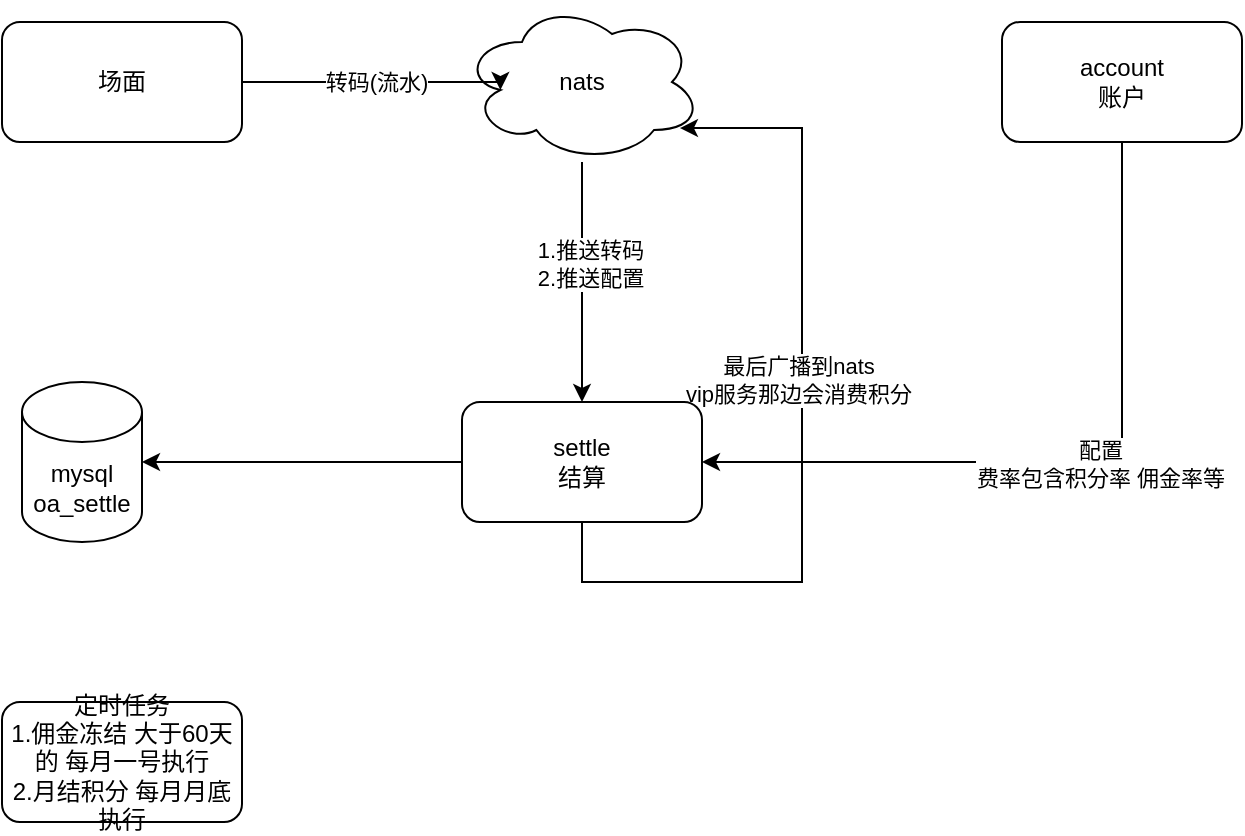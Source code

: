 <mxfile version="20.8.20" type="github" pages="3">
  <diagram id="wwxnglG0rDvlRf8XzyRv" name="第 1 页">
    <mxGraphModel dx="937" dy="688" grid="1" gridSize="10" guides="1" tooltips="1" connect="1" arrows="1" fold="1" page="1" pageScale="1" pageWidth="827" pageHeight="1169" math="0" shadow="0">
      <root>
        <mxCell id="0" />
        <mxCell id="1" parent="0" />
        <mxCell id="7m13_BltecIXmXGjK-xz-26" style="edgeStyle=orthogonalEdgeStyle;rounded=0;orthogonalLoop=1;jettySize=auto;html=1;entryX=0.908;entryY=0.788;entryDx=0;entryDy=0;entryPerimeter=0;" parent="1" source="7m13_BltecIXmXGjK-xz-9" target="7m13_BltecIXmXGjK-xz-12" edge="1">
          <mxGeometry relative="1" as="geometry">
            <mxPoint x="310" y="400" as="targetPoint" />
            <Array as="points">
              <mxPoint x="310" y="390" />
              <mxPoint x="420" y="390" />
              <mxPoint x="420" y="163" />
            </Array>
          </mxGeometry>
        </mxCell>
        <mxCell id="7m13_BltecIXmXGjK-xz-31" value="最后广播到nats&lt;br&gt;vip服务那边会消费积分" style="edgeLabel;html=1;align=center;verticalAlign=middle;resizable=0;points=[];" parent="7m13_BltecIXmXGjK-xz-26" vertex="1" connectable="0">
          <mxGeometry x="0.126" y="2" relative="1" as="geometry">
            <mxPoint as="offset" />
          </mxGeometry>
        </mxCell>
        <mxCell id="7m13_BltecIXmXGjK-xz-30" value="" style="edgeStyle=orthogonalEdgeStyle;rounded=0;orthogonalLoop=1;jettySize=auto;html=1;" parent="1" source="7m13_BltecIXmXGjK-xz-9" target="7m13_BltecIXmXGjK-xz-28" edge="1">
          <mxGeometry relative="1" as="geometry">
            <mxPoint as="offset" />
          </mxGeometry>
        </mxCell>
        <mxCell id="7m13_BltecIXmXGjK-xz-9" value="settle&lt;br&gt;结算" style="rounded=1;whiteSpace=wrap;html=1;" parent="1" vertex="1">
          <mxGeometry x="250" y="300" width="120" height="60" as="geometry" />
        </mxCell>
        <mxCell id="7m13_BltecIXmXGjK-xz-24" style="edgeStyle=orthogonalEdgeStyle;rounded=0;orthogonalLoop=1;jettySize=auto;html=1;" parent="1" source="7m13_BltecIXmXGjK-xz-12" target="7m13_BltecIXmXGjK-xz-9" edge="1">
          <mxGeometry relative="1" as="geometry" />
        </mxCell>
        <mxCell id="7m13_BltecIXmXGjK-xz-25" value="1.推送转码&lt;br&gt;2.推送配置" style="edgeLabel;html=1;align=center;verticalAlign=middle;resizable=0;points=[];" parent="7m13_BltecIXmXGjK-xz-24" vertex="1" connectable="0">
          <mxGeometry x="-0.157" y="4" relative="1" as="geometry">
            <mxPoint as="offset" />
          </mxGeometry>
        </mxCell>
        <mxCell id="7m13_BltecIXmXGjK-xz-12" value="nats" style="ellipse;shape=cloud;whiteSpace=wrap;html=1;" parent="1" vertex="1">
          <mxGeometry x="250" y="100" width="120" height="80" as="geometry" />
        </mxCell>
        <mxCell id="7m13_BltecIXmXGjK-xz-20" value="转码(流水)" style="edgeStyle=orthogonalEdgeStyle;rounded=0;orthogonalLoop=1;jettySize=auto;html=1;entryX=0.16;entryY=0.55;entryDx=0;entryDy=0;entryPerimeter=0;" parent="1" source="7m13_BltecIXmXGjK-xz-13" target="7m13_BltecIXmXGjK-xz-12" edge="1">
          <mxGeometry relative="1" as="geometry">
            <Array as="points">
              <mxPoint x="269" y="140" />
            </Array>
          </mxGeometry>
        </mxCell>
        <mxCell id="7m13_BltecIXmXGjK-xz-13" value="场面" style="rounded=1;whiteSpace=wrap;html=1;" parent="1" vertex="1">
          <mxGeometry x="20" y="110" width="120" height="60" as="geometry" />
        </mxCell>
        <mxCell id="7m13_BltecIXmXGjK-xz-16" style="edgeStyle=orthogonalEdgeStyle;rounded=0;orthogonalLoop=1;jettySize=auto;html=1;" parent="1" source="7m13_BltecIXmXGjK-xz-14" target="7m13_BltecIXmXGjK-xz-9" edge="1">
          <mxGeometry relative="1" as="geometry">
            <Array as="points">
              <mxPoint x="580" y="330" />
            </Array>
          </mxGeometry>
        </mxCell>
        <mxCell id="7m13_BltecIXmXGjK-xz-17" value="配置&lt;br&gt;费率包含积分率 佣金率等" style="edgeLabel;html=1;align=center;verticalAlign=middle;resizable=0;points=[];" parent="7m13_BltecIXmXGjK-xz-16" vertex="1" connectable="0">
          <mxGeometry x="-0.074" y="1" relative="1" as="geometry">
            <mxPoint as="offset" />
          </mxGeometry>
        </mxCell>
        <mxCell id="7m13_BltecIXmXGjK-xz-14" value="account&lt;br&gt;账户" style="rounded=1;whiteSpace=wrap;html=1;" parent="1" vertex="1">
          <mxGeometry x="520" y="110" width="120" height="60" as="geometry" />
        </mxCell>
        <mxCell id="7m13_BltecIXmXGjK-xz-28" value="mysql&lt;br&gt;oa_settle" style="shape=cylinder3;whiteSpace=wrap;html=1;boundedLbl=1;backgroundOutline=1;size=15;" parent="1" vertex="1">
          <mxGeometry x="30" y="290" width="60" height="80" as="geometry" />
        </mxCell>
        <mxCell id="YaUmBJFn5J4O3XT77OAQ-1" value="定时任务&lt;br&gt;1.佣金冻结 大于60天的 每月一号执行&lt;br&gt;2.月结积分 每月月底执行" style="rounded=1;whiteSpace=wrap;html=1;" vertex="1" parent="1">
          <mxGeometry x="20" y="450" width="120" height="60" as="geometry" />
        </mxCell>
      </root>
    </mxGraphModel>
  </diagram>
  <diagram id="4H_ZDEBwqdw4Ys233l3q" name="第 2 页">
    <mxGraphModel dx="847" dy="688" grid="1" gridSize="10" guides="1" tooltips="1" connect="1" arrows="1" fold="1" page="1" pageScale="1" pageWidth="827" pageHeight="1169" math="0" shadow="0">
      <root>
        <mxCell id="0" />
        <mxCell id="1" parent="0" />
        <mxCell id="LRoJZb0FohxYhU8eFECv-1" value="&#xa;nats subjects" style="swimlane;startSize=0;" parent="1" vertex="1">
          <mxGeometry x="40" y="40" width="700" height="190" as="geometry" />
        </mxCell>
        <mxCell id="LRoJZb0FohxYhU8eFECv-2" value="&lt;p style=&quot;margin: 0px; font-variant-numeric: normal; font-variant-east-asian: normal; font-stretch: normal; line-height: normal; font-family: &amp;quot;Helvetica Neue&amp;quot;; text-align: start;&quot; class=&quot;p1&quot;&gt;convertChips&lt;/p&gt;&lt;p style=&quot;margin: 0px; font-variant-numeric: normal; font-variant-east-asian: normal; font-stretch: normal; line-height: normal; font-family: &amp;quot;Helvetica Neue&amp;quot;; text-align: start;&quot; class=&quot;p1&quot;&gt;转码主题&lt;/p&gt;&lt;p style=&quot;margin: 0px; font-variant-numeric: normal; font-variant-east-asian: normal; font-stretch: normal; line-height: normal; font-family: &amp;quot;Helvetica Neue&amp;quot;; text-align: start;&quot; class=&quot;p1&quot;&gt;&lt;br&gt;&lt;/p&gt;&lt;p style=&quot;margin: 0px; font-variant-numeric: normal; font-variant-east-asian: normal; font-stretch: normal; line-height: normal; font-family: &amp;quot;Helvetica Neue&amp;quot;; text-align: start;&quot; class=&quot;p1&quot;&gt;mario 提供&lt;/p&gt;" style="whiteSpace=wrap;html=1;aspect=fixed;" parent="LRoJZb0FohxYhU8eFECv-1" vertex="1">
          <mxGeometry x="160" y="55" width="85" height="85" as="geometry" />
        </mxCell>
        <mxCell id="LRoJZb0FohxYhU8eFECv-3" value="&lt;p style=&quot;margin: 0px; font-variant-numeric: normal; font-variant-east-asian: normal; font-stretch: normal; line-height: normal; font-family: &amp;quot;Helvetica Neue&amp;quot;; text-align: start;&quot; class=&quot;p1&quot;&gt;SETTLE.config&lt;/p&gt;&lt;p style=&quot;margin: 0px; font-variant-numeric: normal; font-variant-east-asian: normal; font-stretch: normal; line-height: normal; font-family: &amp;quot;Helvetica Neue&amp;quot;; text-align: start;&quot; class=&quot;p1&quot;&gt;户口配置&lt;/p&gt;&lt;p style=&quot;margin: 0px; font-variant-numeric: normal; font-variant-east-asian: normal; font-stretch: normal; line-height: normal; font-family: &amp;quot;Helvetica Neue&amp;quot;; text-align: start;&quot; class=&quot;p1&quot;&gt;&lt;br&gt;&lt;/p&gt;&lt;p style=&quot;margin: 0px; font-variant-numeric: normal; font-variant-east-asian: normal; font-stretch: normal; line-height: normal; font-family: &amp;quot;Helvetica Neue&amp;quot;; text-align: start;&quot; class=&quot;p1&quot;&gt;danfoo 提供&lt;/p&gt;" style="whiteSpace=wrap;html=1;aspect=fixed;" parent="LRoJZb0FohxYhU8eFECv-1" vertex="1">
          <mxGeometry x="30" y="55" width="85" height="85" as="geometry" />
        </mxCell>
        <mxCell id="LRoJZb0FohxYhU8eFECv-4" value="&lt;p style=&quot;margin: 0px; font-variant-numeric: normal; font-variant-east-asian: normal; font-stretch: normal; line-height: normal; font-family: &amp;quot;Helvetica Neue&amp;quot;; text-align: start;&quot; class=&quot;p1&quot;&gt;SETTLE.settled&lt;/p&gt;&lt;p style=&quot;margin: 0px; font-variant-numeric: normal; font-variant-east-asian: normal; font-stretch: normal; line-height: normal; font-family: &amp;quot;Helvetica Neue&amp;quot;; text-align: start;&quot; class=&quot;p1&quot;&gt;结算广播&lt;/p&gt;&lt;p style=&quot;margin: 0px; font-variant-numeric: normal; font-variant-east-asian: normal; font-stretch: normal; line-height: normal; font-family: &amp;quot;Helvetica Neue&amp;quot;; text-align: start;&quot; class=&quot;p1&quot;&gt;&lt;br&gt;&lt;/p&gt;&lt;p style=&quot;margin: 0px; font-variant-numeric: normal; font-variant-east-asian: normal; font-stretch: normal; line-height: normal; font-family: &amp;quot;Helvetica Neue&amp;quot;; text-align: start;&quot; class=&quot;p1&quot;&gt;bob提供&lt;/p&gt;" style="whiteSpace=wrap;html=1;aspect=fixed;" parent="LRoJZb0FohxYhU8eFECv-1" vertex="1">
          <mxGeometry x="280" y="55" width="90" height="90" as="geometry" />
        </mxCell>
        <mxCell id="LRoJZb0FohxYhU8eFECv-8" value="2.推送转码信息" style="edgeStyle=orthogonalEdgeStyle;rounded=0;orthogonalLoop=1;jettySize=auto;html=1;entryX=0.5;entryY=1;entryDx=0;entryDy=0;" parent="1" source="LRoJZb0FohxYhU8eFECv-5" target="LRoJZb0FohxYhU8eFECv-2" edge="1">
          <mxGeometry relative="1" as="geometry">
            <mxPoint x="130" y="350" as="targetPoint" />
          </mxGeometry>
        </mxCell>
        <mxCell id="LRoJZb0FohxYhU8eFECv-5" value="mario" style="shape=umlActor;verticalLabelPosition=bottom;verticalAlign=top;html=1;outlineConnect=0;" parent="1" vertex="1">
          <mxGeometry x="40" y="320" width="30" height="60" as="geometry" />
        </mxCell>
        <mxCell id="LRoJZb0FohxYhU8eFECv-14" style="edgeStyle=orthogonalEdgeStyle;rounded=0;orthogonalLoop=1;jettySize=auto;html=1;" parent="1" source="LRoJZb0FohxYhU8eFECv-6" target="LRoJZb0FohxYhU8eFECv-4" edge="1">
          <mxGeometry relative="1" as="geometry">
            <Array as="points">
              <mxPoint x="400" y="470" />
            </Array>
          </mxGeometry>
        </mxCell>
        <mxCell id="LRoJZb0FohxYhU8eFECv-15" value="4.结算完成广播" style="edgeLabel;html=1;align=center;verticalAlign=middle;resizable=0;points=[];" parent="LRoJZb0FohxYhU8eFECv-14" vertex="1" connectable="0">
          <mxGeometry x="0.392" y="-3" relative="1" as="geometry">
            <mxPoint as="offset" />
          </mxGeometry>
        </mxCell>
        <mxCell id="LRoJZb0FohxYhU8eFECv-6" value="bob" style="shape=umlActor;verticalLabelPosition=bottom;verticalAlign=top;html=1;outlineConnect=0;" parent="1" vertex="1">
          <mxGeometry x="40" y="420" width="30" height="60" as="geometry" />
        </mxCell>
        <mxCell id="LRoJZb0FohxYhU8eFECv-7" value="iron happy" style="shape=umlActor;verticalLabelPosition=bottom;verticalAlign=top;html=1;outlineConnect=0;" parent="1" vertex="1">
          <mxGeometry x="40" y="500" width="30" height="60" as="geometry" />
        </mxCell>
        <mxCell id="LRoJZb0FohxYhU8eFECv-10" style="edgeStyle=orthogonalEdgeStyle;rounded=0;orthogonalLoop=1;jettySize=auto;html=1;" parent="1" source="LRoJZb0FohxYhU8eFECv-2" target="LRoJZb0FohxYhU8eFECv-6" edge="1">
          <mxGeometry relative="1" as="geometry">
            <Array as="points">
              <mxPoint x="310" y="450" />
            </Array>
          </mxGeometry>
        </mxCell>
        <mxCell id="LRoJZb0FohxYhU8eFECv-11" value="3.订阅获取到转码信息" style="edgeLabel;html=1;align=center;verticalAlign=middle;resizable=0;points=[];" parent="LRoJZb0FohxYhU8eFECv-10" vertex="1" connectable="0">
          <mxGeometry x="0.165" y="3" relative="1" as="geometry">
            <mxPoint as="offset" />
          </mxGeometry>
        </mxCell>
        <mxCell id="LRoJZb0FohxYhU8eFECv-12" style="edgeStyle=orthogonalEdgeStyle;rounded=0;orthogonalLoop=1;jettySize=auto;html=1;" parent="1" source="LRoJZb0FohxYhU8eFECv-3" target="LRoJZb0FohxYhU8eFECv-6" edge="1">
          <mxGeometry relative="1" as="geometry">
            <Array as="points">
              <mxPoint x="130" y="430" />
            </Array>
          </mxGeometry>
        </mxCell>
        <mxCell id="LRoJZb0FohxYhU8eFECv-13" value="1.初始化获取户口配置" style="edgeLabel;html=1;align=center;verticalAlign=middle;resizable=0;points=[];" parent="LRoJZb0FohxYhU8eFECv-12" vertex="1" connectable="0">
          <mxGeometry x="-0.26" y="4" relative="1" as="geometry">
            <mxPoint as="offset" />
          </mxGeometry>
        </mxCell>
        <mxCell id="LRoJZb0FohxYhU8eFECv-17" style="edgeStyle=orthogonalEdgeStyle;rounded=0;orthogonalLoop=1;jettySize=auto;html=1;" parent="1" source="LRoJZb0FohxYhU8eFECv-4" target="LRoJZb0FohxYhU8eFECv-7" edge="1">
          <mxGeometry relative="1" as="geometry">
            <Array as="points">
              <mxPoint x="460" y="135" />
              <mxPoint x="460" y="530" />
            </Array>
          </mxGeometry>
        </mxCell>
        <mxCell id="LRoJZb0FohxYhU8eFECv-18" value="5.订阅获取结算事件" style="edgeLabel;html=1;align=center;verticalAlign=middle;resizable=0;points=[];" parent="LRoJZb0FohxYhU8eFECv-17" vertex="1" connectable="0">
          <mxGeometry x="-0.504" y="1" relative="1" as="geometry">
            <mxPoint as="offset" />
          </mxGeometry>
        </mxCell>
      </root>
    </mxGraphModel>
  </diagram>
  <diagram id="kgZYbpFnP5SlX72oRJxW" name="第 3 页">
    <mxGraphModel dx="847" dy="688" grid="1" gridSize="10" guides="1" tooltips="1" connect="1" arrows="1" fold="1" page="1" pageScale="1" pageWidth="827" pageHeight="1169" math="0" shadow="0">
      <root>
        <mxCell id="0" />
        <mxCell id="1" parent="0" />
      </root>
    </mxGraphModel>
  </diagram>
</mxfile>
